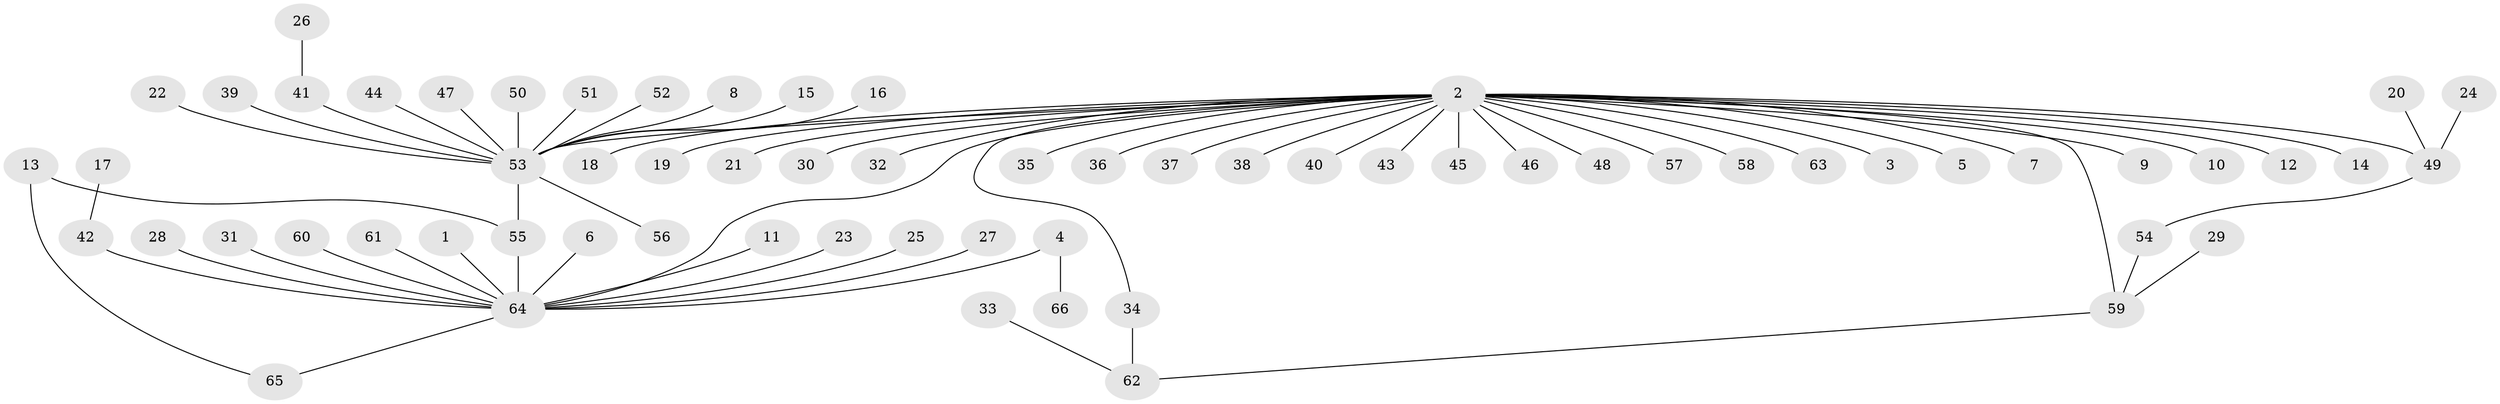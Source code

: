// original degree distribution, {7: 0.015267175572519083, 25: 0.007633587786259542, 15: 0.007633587786259542, 4: 0.03816793893129771, 12: 0.007633587786259542, 5: 0.007633587786259542, 1: 0.648854961832061, 2: 0.16793893129770993, 3: 0.07633587786259542, 8: 0.007633587786259542, 6: 0.015267175572519083}
// Generated by graph-tools (version 1.1) at 2025/26/03/09/25 03:26:05]
// undirected, 66 vertices, 69 edges
graph export_dot {
graph [start="1"]
  node [color=gray90,style=filled];
  1;
  2;
  3;
  4;
  5;
  6;
  7;
  8;
  9;
  10;
  11;
  12;
  13;
  14;
  15;
  16;
  17;
  18;
  19;
  20;
  21;
  22;
  23;
  24;
  25;
  26;
  27;
  28;
  29;
  30;
  31;
  32;
  33;
  34;
  35;
  36;
  37;
  38;
  39;
  40;
  41;
  42;
  43;
  44;
  45;
  46;
  47;
  48;
  49;
  50;
  51;
  52;
  53;
  54;
  55;
  56;
  57;
  58;
  59;
  60;
  61;
  62;
  63;
  64;
  65;
  66;
  1 -- 64 [weight=1.0];
  2 -- 3 [weight=1.0];
  2 -- 5 [weight=1.0];
  2 -- 7 [weight=1.0];
  2 -- 9 [weight=1.0];
  2 -- 10 [weight=1.0];
  2 -- 12 [weight=1.0];
  2 -- 14 [weight=1.0];
  2 -- 18 [weight=1.0];
  2 -- 19 [weight=1.0];
  2 -- 21 [weight=1.0];
  2 -- 30 [weight=1.0];
  2 -- 32 [weight=1.0];
  2 -- 34 [weight=1.0];
  2 -- 35 [weight=1.0];
  2 -- 36 [weight=1.0];
  2 -- 37 [weight=1.0];
  2 -- 38 [weight=1.0];
  2 -- 40 [weight=1.0];
  2 -- 43 [weight=1.0];
  2 -- 45 [weight=1.0];
  2 -- 46 [weight=1.0];
  2 -- 48 [weight=1.0];
  2 -- 49 [weight=1.0];
  2 -- 53 [weight=1.0];
  2 -- 57 [weight=1.0];
  2 -- 58 [weight=1.0];
  2 -- 59 [weight=1.0];
  2 -- 63 [weight=1.0];
  2 -- 64 [weight=1.0];
  4 -- 64 [weight=1.0];
  4 -- 66 [weight=1.0];
  6 -- 64 [weight=1.0];
  8 -- 53 [weight=1.0];
  11 -- 64 [weight=1.0];
  13 -- 55 [weight=1.0];
  13 -- 65 [weight=1.0];
  15 -- 53 [weight=1.0];
  16 -- 53 [weight=1.0];
  17 -- 42 [weight=1.0];
  20 -- 49 [weight=1.0];
  22 -- 53 [weight=1.0];
  23 -- 64 [weight=1.0];
  24 -- 49 [weight=1.0];
  25 -- 64 [weight=1.0];
  26 -- 41 [weight=1.0];
  27 -- 64 [weight=1.0];
  28 -- 64 [weight=1.0];
  29 -- 59 [weight=1.0];
  31 -- 64 [weight=1.0];
  33 -- 62 [weight=1.0];
  34 -- 62 [weight=1.0];
  39 -- 53 [weight=1.0];
  41 -- 53 [weight=1.0];
  42 -- 64 [weight=1.0];
  44 -- 53 [weight=1.0];
  47 -- 53 [weight=1.0];
  49 -- 54 [weight=1.0];
  50 -- 53 [weight=1.0];
  51 -- 53 [weight=1.0];
  52 -- 53 [weight=1.0];
  53 -- 55 [weight=1.0];
  53 -- 56 [weight=1.0];
  54 -- 59 [weight=1.0];
  55 -- 64 [weight=1.0];
  59 -- 62 [weight=1.0];
  60 -- 64 [weight=1.0];
  61 -- 64 [weight=1.0];
  64 -- 65 [weight=1.0];
}
